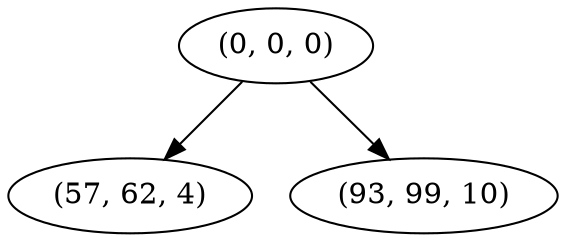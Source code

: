 digraph tree {
    "(0, 0, 0)";
    "(57, 62, 4)";
    "(93, 99, 10)";
    "(0, 0, 0)" -> "(57, 62, 4)";
    "(0, 0, 0)" -> "(93, 99, 10)";
}
